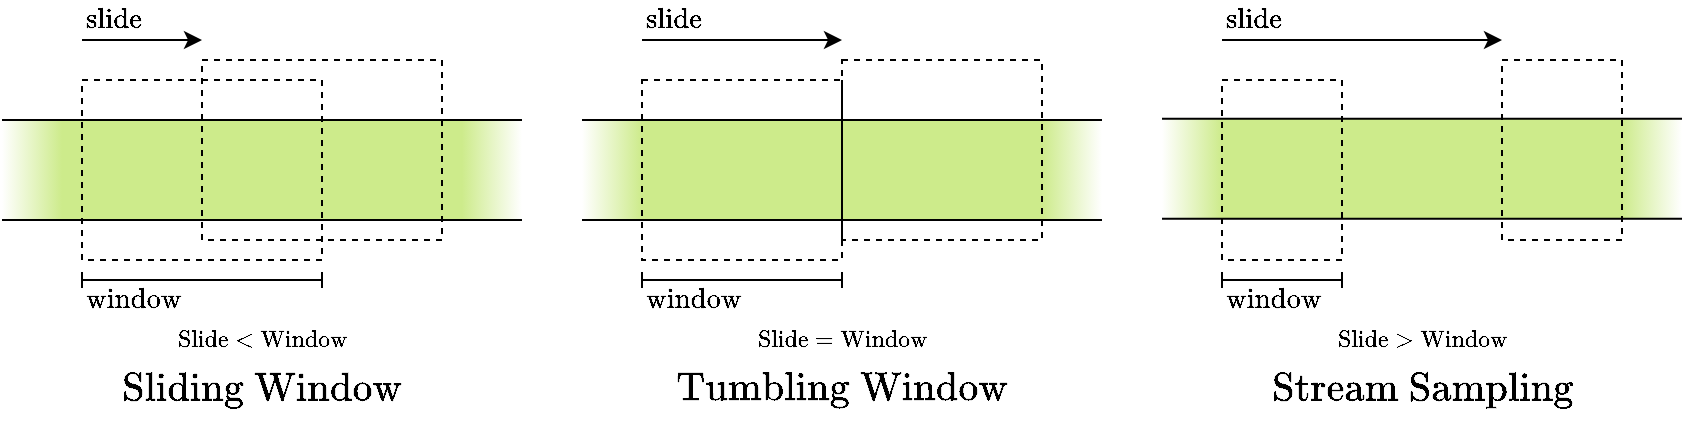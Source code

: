 <mxfile version="20.3.0" type="device"><diagram id="4Oz0ez0ZG2qT5BO2zBD2" name="Page-1"><mxGraphModel dx="1084" dy="699" grid="1" gridSize="10" guides="1" tooltips="1" connect="1" arrows="1" fold="1" page="1" pageScale="1" pageWidth="827" pageHeight="1169" math="1" shadow="0"><root><mxCell id="0"/><mxCell id="1" parent="0"/><mxCell id="rF1Wwy-0mCCnastPK2FI-43" value="" style="rounded=0;whiteSpace=wrap;html=1;strokeColor=none;fillColor=#cdeb8b;" vertex="1" parent="1"><mxGeometry x="750" y="159.43" width="200" height="50" as="geometry"/></mxCell><mxCell id="rF1Wwy-0mCCnastPK2FI-44" value="" style="rounded=0;whiteSpace=wrap;html=1;strokeColor=none;fillColor=#cdeb8b;gradientColor=#FFFFFF;gradientDirection=east;" vertex="1" parent="1"><mxGeometry x="950" y="159.43" width="30" height="50" as="geometry"/></mxCell><mxCell id="rF1Wwy-0mCCnastPK2FI-45" value="" style="rounded=0;whiteSpace=wrap;html=1;strokeColor=none;fillColor=#cdeb8b;gradientColor=#FFFFFF;gradientDirection=west;" vertex="1" parent="1"><mxGeometry x="720" y="159.43" width="30" height="50" as="geometry"/></mxCell><mxCell id="rF1Wwy-0mCCnastPK2FI-46" value="" style="endArrow=none;html=1;rounded=0;exitX=0;exitY=0;exitDx=0;exitDy=0;entryX=1;entryY=0;entryDx=0;entryDy=0;" edge="1" parent="1" source="rF1Wwy-0mCCnastPK2FI-45" target="rF1Wwy-0mCCnastPK2FI-44"><mxGeometry width="50" height="50" relative="1" as="geometry"><mxPoint x="750" y="359.43" as="sourcePoint"/><mxPoint x="800" y="309.43" as="targetPoint"/></mxGeometry></mxCell><mxCell id="rF1Wwy-0mCCnastPK2FI-47" value="" style="endArrow=none;html=1;rounded=0;exitX=0;exitY=1;exitDx=0;exitDy=0;entryX=1;entryY=1;entryDx=0;entryDy=0;" edge="1" parent="1" source="rF1Wwy-0mCCnastPK2FI-45" target="rF1Wwy-0mCCnastPK2FI-44"><mxGeometry width="50" height="50" relative="1" as="geometry"><mxPoint x="740" y="169.43" as="sourcePoint"/><mxPoint x="990" y="169.43" as="targetPoint"/></mxGeometry></mxCell><mxCell id="rF1Wwy-0mCCnastPK2FI-38" value="" style="rounded=0;whiteSpace=wrap;html=1;strokeColor=none;fillColor=#cdeb8b;" vertex="1" parent="1"><mxGeometry x="460" y="160" width="200" height="50" as="geometry"/></mxCell><mxCell id="rF1Wwy-0mCCnastPK2FI-39" value="" style="rounded=0;whiteSpace=wrap;html=1;strokeColor=none;fillColor=#cdeb8b;gradientColor=#FFFFFF;gradientDirection=east;" vertex="1" parent="1"><mxGeometry x="660" y="160" width="30" height="50" as="geometry"/></mxCell><mxCell id="rF1Wwy-0mCCnastPK2FI-40" value="" style="rounded=0;whiteSpace=wrap;html=1;strokeColor=none;fillColor=#cdeb8b;gradientColor=#FFFFFF;gradientDirection=west;" vertex="1" parent="1"><mxGeometry x="430" y="160" width="30" height="50" as="geometry"/></mxCell><mxCell id="rF1Wwy-0mCCnastPK2FI-41" value="" style="endArrow=none;html=1;rounded=0;exitX=0;exitY=0;exitDx=0;exitDy=0;entryX=1;entryY=0;entryDx=0;entryDy=0;" edge="1" parent="1" source="rF1Wwy-0mCCnastPK2FI-40" target="rF1Wwy-0mCCnastPK2FI-39"><mxGeometry width="50" height="50" relative="1" as="geometry"><mxPoint x="460" y="360" as="sourcePoint"/><mxPoint x="510" y="310" as="targetPoint"/></mxGeometry></mxCell><mxCell id="rF1Wwy-0mCCnastPK2FI-42" value="" style="endArrow=none;html=1;rounded=0;exitX=0;exitY=1;exitDx=0;exitDy=0;entryX=1;entryY=1;entryDx=0;entryDy=0;" edge="1" parent="1" source="rF1Wwy-0mCCnastPK2FI-40" target="rF1Wwy-0mCCnastPK2FI-39"><mxGeometry width="50" height="50" relative="1" as="geometry"><mxPoint x="450" y="170" as="sourcePoint"/><mxPoint x="700" y="170" as="targetPoint"/></mxGeometry></mxCell><mxCell id="rF1Wwy-0mCCnastPK2FI-2" value="" style="rounded=0;whiteSpace=wrap;html=1;strokeColor=none;fillColor=#cdeb8b;" vertex="1" parent="1"><mxGeometry x="170" y="160" width="200" height="50" as="geometry"/></mxCell><mxCell id="rF1Wwy-0mCCnastPK2FI-37" value="" style="rounded=0;whiteSpace=wrap;html=1;strokeColor=none;fillColor=#cdeb8b;gradientColor=#FFFFFF;gradientDirection=east;" vertex="1" parent="1"><mxGeometry x="370" y="160" width="30" height="50" as="geometry"/></mxCell><mxCell id="rF1Wwy-0mCCnastPK2FI-36" value="" style="rounded=0;whiteSpace=wrap;html=1;strokeColor=none;fillColor=#cdeb8b;gradientColor=#FFFFFF;gradientDirection=west;" vertex="1" parent="1"><mxGeometry x="140" y="160" width="30" height="50" as="geometry"/></mxCell><mxCell id="rF1Wwy-0mCCnastPK2FI-1" value="" style="rounded=0;whiteSpace=wrap;html=1;fillColor=none;dashed=1;" vertex="1" parent="1"><mxGeometry x="180" y="140" width="120" height="90" as="geometry"/></mxCell><mxCell id="rF1Wwy-0mCCnastPK2FI-3" value="" style="rounded=0;whiteSpace=wrap;html=1;fillColor=none;dashed=1;" vertex="1" parent="1"><mxGeometry x="240" y="130" width="120" height="90" as="geometry"/></mxCell><mxCell id="rF1Wwy-0mCCnastPK2FI-4" value="" style="endArrow=none;html=1;rounded=0;exitX=0;exitY=0;exitDx=0;exitDy=0;entryX=1;entryY=0;entryDx=0;entryDy=0;" edge="1" parent="1" source="rF1Wwy-0mCCnastPK2FI-36" target="rF1Wwy-0mCCnastPK2FI-37"><mxGeometry width="50" height="50" relative="1" as="geometry"><mxPoint x="170" y="360" as="sourcePoint"/><mxPoint x="220" y="310" as="targetPoint"/></mxGeometry></mxCell><mxCell id="rF1Wwy-0mCCnastPK2FI-5" value="" style="endArrow=none;html=1;rounded=0;exitX=0;exitY=1;exitDx=0;exitDy=0;entryX=1;entryY=1;entryDx=0;entryDy=0;" edge="1" parent="1" source="rF1Wwy-0mCCnastPK2FI-36" target="rF1Wwy-0mCCnastPK2FI-37"><mxGeometry width="50" height="50" relative="1" as="geometry"><mxPoint x="160" y="170" as="sourcePoint"/><mxPoint x="410" y="170" as="targetPoint"/></mxGeometry></mxCell><mxCell id="rF1Wwy-0mCCnastPK2FI-7" value="" style="rounded=0;whiteSpace=wrap;html=1;fillColor=none;dashed=1;" vertex="1" parent="1"><mxGeometry x="460" y="140" width="100" height="90" as="geometry"/></mxCell><mxCell id="rF1Wwy-0mCCnastPK2FI-8" value="" style="rounded=0;whiteSpace=wrap;html=1;fillColor=none;dashed=1;" vertex="1" parent="1"><mxGeometry x="560" y="130" width="100" height="90" as="geometry"/></mxCell><mxCell id="rF1Wwy-0mCCnastPK2FI-13" value="" style="rounded=0;whiteSpace=wrap;html=1;fillColor=none;dashed=1;" vertex="1" parent="1"><mxGeometry x="750" y="140" width="60" height="90" as="geometry"/></mxCell><mxCell id="rF1Wwy-0mCCnastPK2FI-14" value="" style="rounded=0;whiteSpace=wrap;html=1;fillColor=none;dashed=1;" vertex="1" parent="1"><mxGeometry x="890" y="130" width="60" height="90" as="geometry"/></mxCell><mxCell id="rF1Wwy-0mCCnastPK2FI-17" value="" style="endArrow=classic;html=1;rounded=0;" edge="1" parent="1"><mxGeometry width="50" height="50" relative="1" as="geometry"><mxPoint x="180" y="120" as="sourcePoint"/><mxPoint x="240" y="120" as="targetPoint"/></mxGeometry></mxCell><mxCell id="rF1Wwy-0mCCnastPK2FI-18" value="" style="endArrow=classic;html=1;rounded=0;" edge="1" parent="1"><mxGeometry width="50" height="50" relative="1" as="geometry"><mxPoint x="460" y="120" as="sourcePoint"/><mxPoint x="560" y="120" as="targetPoint"/></mxGeometry></mxCell><mxCell id="rF1Wwy-0mCCnastPK2FI-19" value="" style="endArrow=classic;html=1;rounded=0;" edge="1" parent="1"><mxGeometry width="50" height="50" relative="1" as="geometry"><mxPoint x="750" y="120" as="sourcePoint"/><mxPoint x="890" y="120" as="targetPoint"/></mxGeometry></mxCell><mxCell id="rF1Wwy-0mCCnastPK2FI-20" value="$$\text{slide}$$" style="text;html=1;strokeColor=none;fillColor=none;align=left;verticalAlign=middle;whiteSpace=wrap;rounded=0;dashed=1;" vertex="1" parent="1"><mxGeometry x="180" y="100" width="60" height="20" as="geometry"/></mxCell><mxCell id="rF1Wwy-0mCCnastPK2FI-21" value="$$\text{slide}$$" style="text;html=1;strokeColor=none;fillColor=none;align=left;verticalAlign=middle;whiteSpace=wrap;rounded=0;dashed=1;" vertex="1" parent="1"><mxGeometry x="460" y="100" width="60" height="20" as="geometry"/></mxCell><mxCell id="rF1Wwy-0mCCnastPK2FI-22" value="$$\text{slide}$$" style="text;html=1;strokeColor=none;fillColor=none;align=left;verticalAlign=middle;whiteSpace=wrap;rounded=0;dashed=1;" vertex="1" parent="1"><mxGeometry x="750" y="100" width="60" height="20" as="geometry"/></mxCell><mxCell id="rF1Wwy-0mCCnastPK2FI-23" value="$$\text{Sliding Window}$$" style="text;html=1;strokeColor=none;fillColor=none;align=center;verticalAlign=middle;whiteSpace=wrap;rounded=0;dashed=1;fontSize=17;" vertex="1" parent="1"><mxGeometry x="200" y="280" width="140" height="30" as="geometry"/></mxCell><mxCell id="rF1Wwy-0mCCnastPK2FI-24" value="" style="endArrow=baseDash;html=1;rounded=0;startArrow=baseDash;startFill=0;endFill=0;" edge="1" parent="1"><mxGeometry width="50" height="50" relative="1" as="geometry"><mxPoint x="180" y="240" as="sourcePoint"/><mxPoint x="300" y="240" as="targetPoint"/></mxGeometry></mxCell><mxCell id="rF1Wwy-0mCCnastPK2FI-25" value="$$\text{window}$$" style="text;html=1;strokeColor=none;fillColor=none;align=left;verticalAlign=middle;whiteSpace=wrap;rounded=0;dashed=1;" vertex="1" parent="1"><mxGeometry x="180" y="240" width="60" height="20" as="geometry"/></mxCell><mxCell id="rF1Wwy-0mCCnastPK2FI-26" value="" style="endArrow=baseDash;html=1;rounded=0;startArrow=baseDash;startFill=0;endFill=0;" edge="1" parent="1"><mxGeometry width="50" height="50" relative="1" as="geometry"><mxPoint x="460" y="240" as="sourcePoint"/><mxPoint x="560" y="240" as="targetPoint"/></mxGeometry></mxCell><mxCell id="rF1Wwy-0mCCnastPK2FI-27" value="$$\text{window}$$" style="text;html=1;strokeColor=none;fillColor=none;align=left;verticalAlign=middle;whiteSpace=wrap;rounded=0;dashed=1;" vertex="1" parent="1"><mxGeometry x="460" y="240" width="60" height="20" as="geometry"/></mxCell><mxCell id="rF1Wwy-0mCCnastPK2FI-28" value="" style="endArrow=baseDash;html=1;rounded=0;startArrow=baseDash;startFill=0;endFill=0;entryX=1;entryY=0;entryDx=0;entryDy=0;" edge="1" parent="1" target="rF1Wwy-0mCCnastPK2FI-29"><mxGeometry width="50" height="50" relative="1" as="geometry"><mxPoint x="750" y="240" as="sourcePoint"/><mxPoint x="850" y="240" as="targetPoint"/></mxGeometry></mxCell><mxCell id="rF1Wwy-0mCCnastPK2FI-29" value="$$\text{window}$$" style="text;html=1;strokeColor=none;fillColor=none;align=left;verticalAlign=middle;whiteSpace=wrap;rounded=0;dashed=1;" vertex="1" parent="1"><mxGeometry x="750" y="240" width="60" height="20" as="geometry"/></mxCell><mxCell id="rF1Wwy-0mCCnastPK2FI-30" value="$$\text{Slide} &amp;lt; \text{Window}$$" style="text;html=1;strokeColor=none;fillColor=none;align=center;verticalAlign=middle;whiteSpace=wrap;rounded=0;dashed=1;fontSize=10;" vertex="1" parent="1"><mxGeometry x="200" y="260" width="140" height="20" as="geometry"/></mxCell><mxCell id="rF1Wwy-0mCCnastPK2FI-31" value="$$\text{Slide} = \text{Window}$$" style="text;html=1;strokeColor=none;fillColor=none;align=center;verticalAlign=middle;whiteSpace=wrap;rounded=0;dashed=1;fontSize=10;" vertex="1" parent="1"><mxGeometry x="490" y="260" width="140" height="20" as="geometry"/></mxCell><mxCell id="rF1Wwy-0mCCnastPK2FI-32" value="$$\text{Tumbling Window}$$" style="text;html=1;strokeColor=none;fillColor=none;align=center;verticalAlign=middle;whiteSpace=wrap;rounded=0;dashed=1;fontSize=17;" vertex="1" parent="1"><mxGeometry x="490" y="280" width="140" height="30" as="geometry"/></mxCell><mxCell id="rF1Wwy-0mCCnastPK2FI-33" value="$$\text{Slide} &amp;gt; \text{Window}$$" style="text;html=1;strokeColor=none;fillColor=none;align=center;verticalAlign=middle;whiteSpace=wrap;rounded=0;dashed=1;fontSize=10;" vertex="1" parent="1"><mxGeometry x="780" y="260" width="140" height="20" as="geometry"/></mxCell><mxCell id="rF1Wwy-0mCCnastPK2FI-34" value="$$\text{Stream Sampling}$$" style="text;html=1;strokeColor=none;fillColor=none;align=center;verticalAlign=middle;whiteSpace=wrap;rounded=0;dashed=1;fontSize=17;" vertex="1" parent="1"><mxGeometry x="780" y="280" width="140" height="30" as="geometry"/></mxCell><mxCell id="rF1Wwy-0mCCnastPK2FI-48" value="" style="endArrow=none;html=1;rounded=0;fontSize=10;entryX=1;entryY=0;entryDx=0;entryDy=0;exitX=0;exitY=1;exitDx=0;exitDy=0;" edge="1" parent="1" source="rF1Wwy-0mCCnastPK2FI-8" target="rF1Wwy-0mCCnastPK2FI-7"><mxGeometry width="50" height="50" relative="1" as="geometry"><mxPoint x="560" y="250" as="sourcePoint"/><mxPoint x="610" y="200" as="targetPoint"/></mxGeometry></mxCell></root></mxGraphModel></diagram></mxfile>